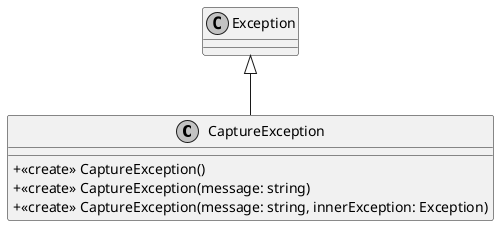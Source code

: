 @startuml
skinparam monochrome true
skinparam classAttributeIconSize 0

!startsub default
class CaptureException {
    + <<create>> CaptureException()
    + <<create>> CaptureException(message: string)
    + <<create>> CaptureException(message: string, innerException: Exception)
}
!endsub
Exception <|-- CaptureException
@enduml

